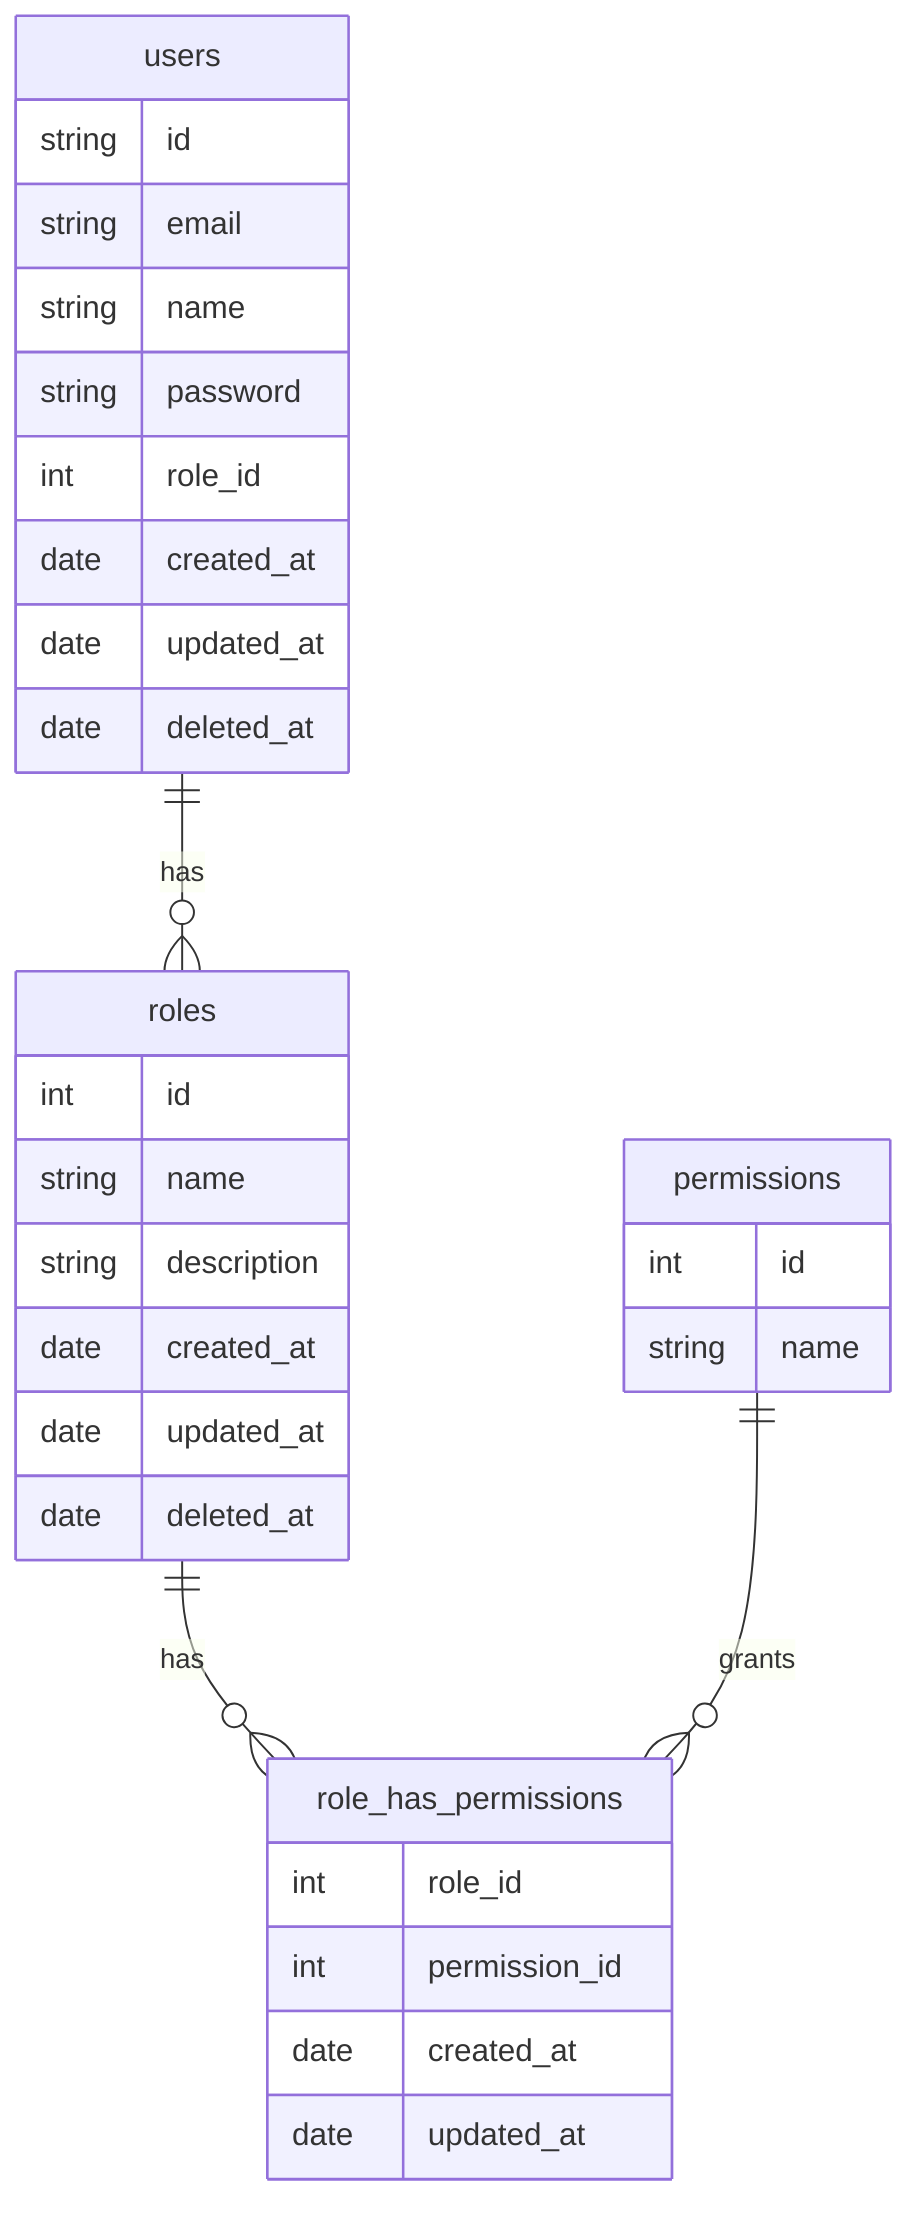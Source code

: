 erDiagram
    users {
        string id
        string email
        string name
        string password
        int role_id

        date created_at
        date updated_at
        date deleted_at
    } 

    roles {
        int id
        string name
        string description

        date created_at
        date updated_at
        date deleted_at
    }

    permissions {
        int id
        string name
    }

    role_has_permissions {
        int role_id
        int permission_id

        date created_at
        date updated_at
    }

    %% Relationships
    users ||--o{ roles : has
    roles ||--o{ role_has_permissions : has
    permissions ||--o{ role_has_permissions : grants
